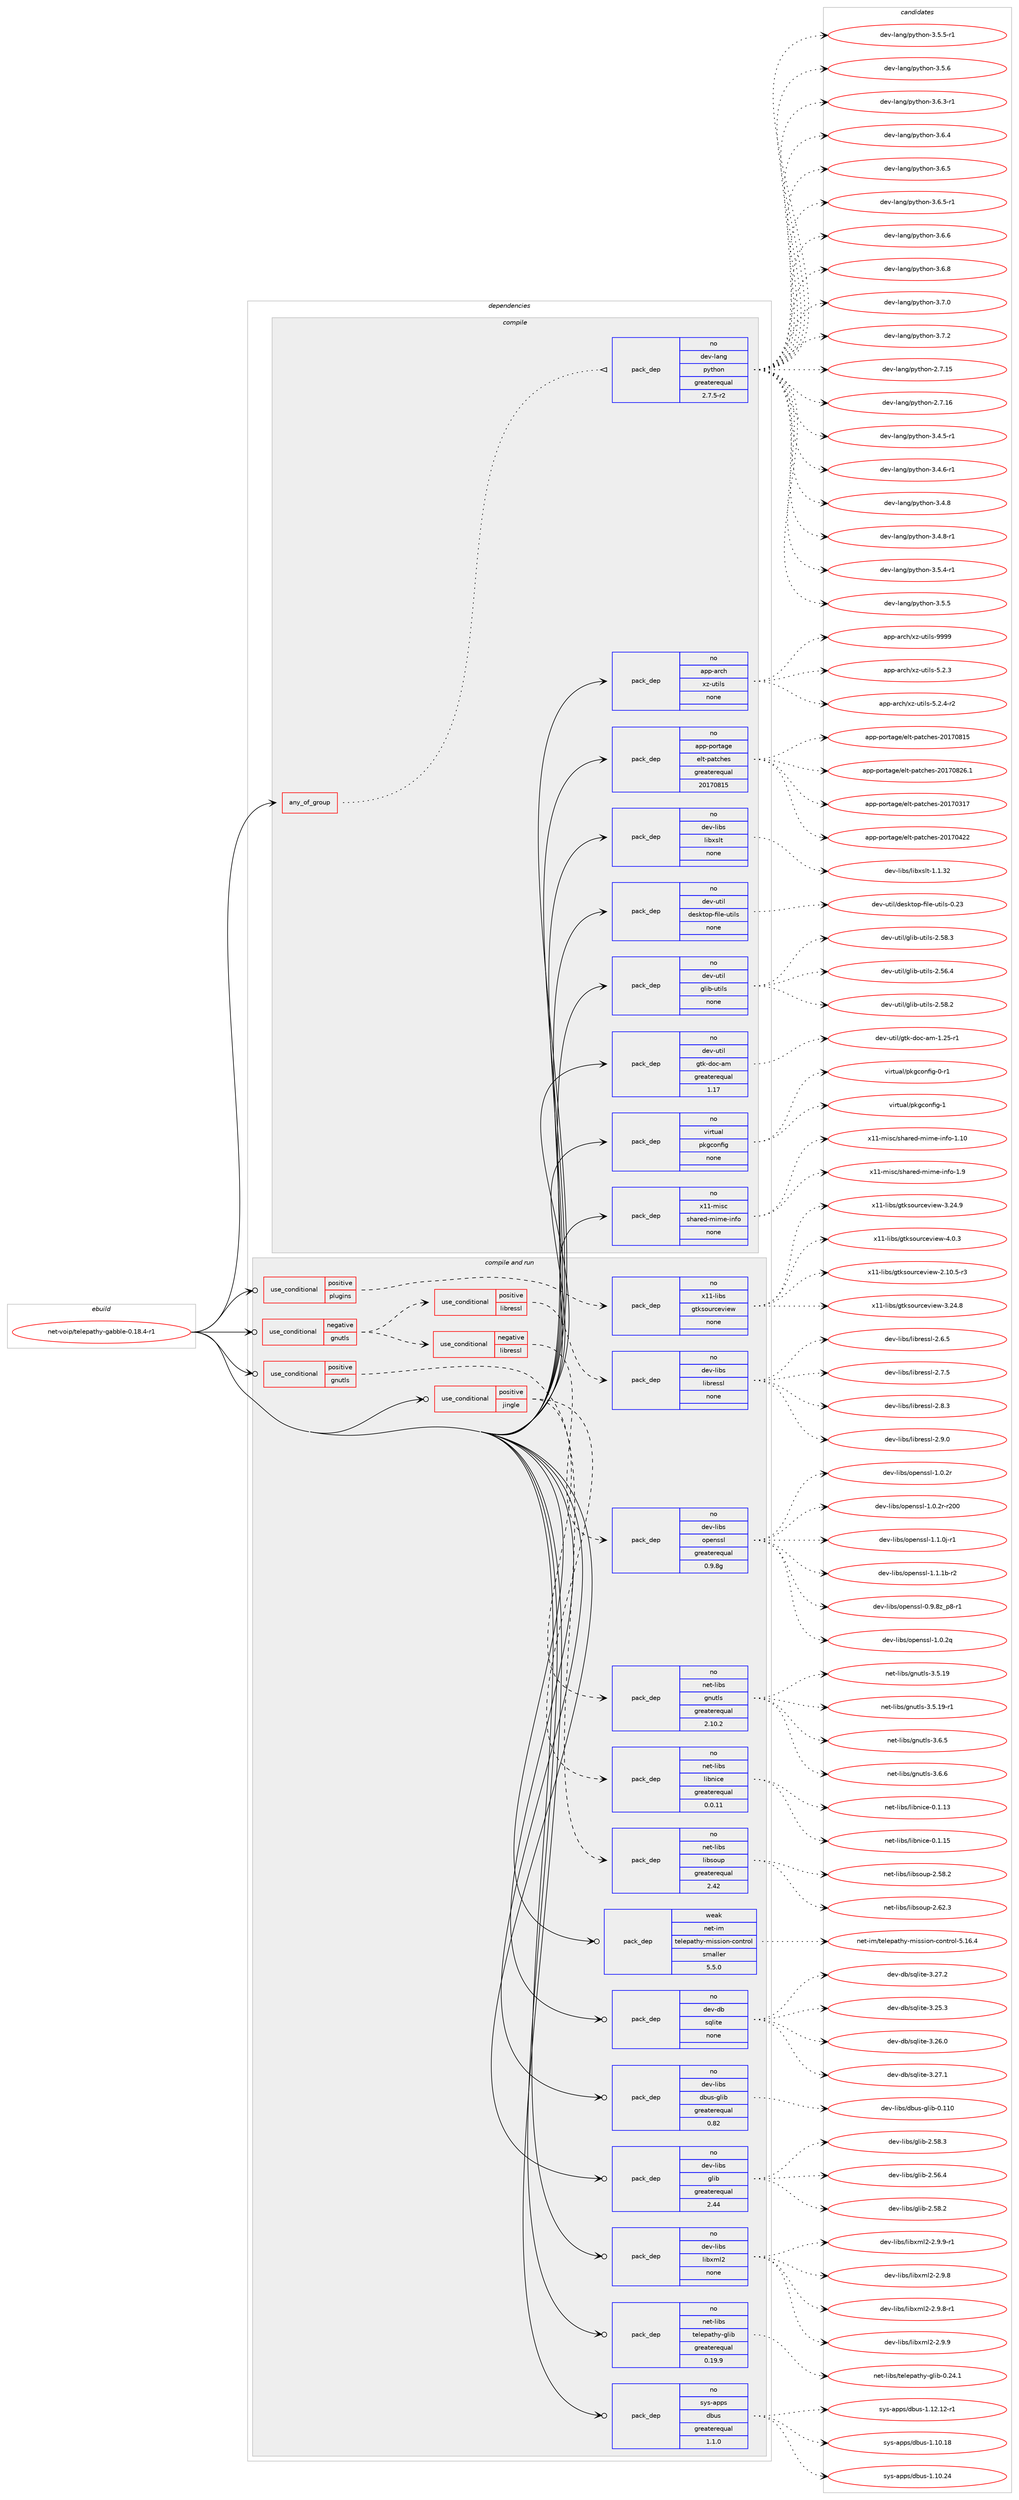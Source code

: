 digraph prolog {

# *************
# Graph options
# *************

newrank=true;
concentrate=true;
compound=true;
graph [rankdir=LR,fontname=Helvetica,fontsize=10,ranksep=1.5];#, ranksep=2.5, nodesep=0.2];
edge  [arrowhead=vee];
node  [fontname=Helvetica,fontsize=10];

# **********
# The ebuild
# **********

subgraph cluster_leftcol {
color=gray;
rank=same;
label=<<i>ebuild</i>>;
id [label="net-voip/telepathy-gabble-0.18.4-r1", color=red, width=4, href="../net-voip/telepathy-gabble-0.18.4-r1.svg"];
}

# ****************
# The dependencies
# ****************

subgraph cluster_midcol {
color=gray;
label=<<i>dependencies</i>>;
subgraph cluster_compile {
fillcolor="#eeeeee";
style=filled;
label=<<i>compile</i>>;
subgraph any26613 {
dependency1678184 [label=<<TABLE BORDER="0" CELLBORDER="1" CELLSPACING="0" CELLPADDING="4"><TR><TD CELLPADDING="10">any_of_group</TD></TR></TABLE>>, shape=none, color=red];subgraph pack1200054 {
dependency1678185 [label=<<TABLE BORDER="0" CELLBORDER="1" CELLSPACING="0" CELLPADDING="4" WIDTH="220"><TR><TD ROWSPAN="6" CELLPADDING="30">pack_dep</TD></TR><TR><TD WIDTH="110">no</TD></TR><TR><TD>dev-lang</TD></TR><TR><TD>python</TD></TR><TR><TD>greaterequal</TD></TR><TR><TD>2.7.5-r2</TD></TR></TABLE>>, shape=none, color=blue];
}
dependency1678184:e -> dependency1678185:w [weight=20,style="dotted",arrowhead="oinv"];
}
id:e -> dependency1678184:w [weight=20,style="solid",arrowhead="vee"];
subgraph pack1200055 {
dependency1678186 [label=<<TABLE BORDER="0" CELLBORDER="1" CELLSPACING="0" CELLPADDING="4" WIDTH="220"><TR><TD ROWSPAN="6" CELLPADDING="30">pack_dep</TD></TR><TR><TD WIDTH="110">no</TD></TR><TR><TD>app-arch</TD></TR><TR><TD>xz-utils</TD></TR><TR><TD>none</TD></TR><TR><TD></TD></TR></TABLE>>, shape=none, color=blue];
}
id:e -> dependency1678186:w [weight=20,style="solid",arrowhead="vee"];
subgraph pack1200056 {
dependency1678187 [label=<<TABLE BORDER="0" CELLBORDER="1" CELLSPACING="0" CELLPADDING="4" WIDTH="220"><TR><TD ROWSPAN="6" CELLPADDING="30">pack_dep</TD></TR><TR><TD WIDTH="110">no</TD></TR><TR><TD>app-portage</TD></TR><TR><TD>elt-patches</TD></TR><TR><TD>greaterequal</TD></TR><TR><TD>20170815</TD></TR></TABLE>>, shape=none, color=blue];
}
id:e -> dependency1678187:w [weight=20,style="solid",arrowhead="vee"];
subgraph pack1200057 {
dependency1678188 [label=<<TABLE BORDER="0" CELLBORDER="1" CELLSPACING="0" CELLPADDING="4" WIDTH="220"><TR><TD ROWSPAN="6" CELLPADDING="30">pack_dep</TD></TR><TR><TD WIDTH="110">no</TD></TR><TR><TD>dev-libs</TD></TR><TR><TD>libxslt</TD></TR><TR><TD>none</TD></TR><TR><TD></TD></TR></TABLE>>, shape=none, color=blue];
}
id:e -> dependency1678188:w [weight=20,style="solid",arrowhead="vee"];
subgraph pack1200058 {
dependency1678189 [label=<<TABLE BORDER="0" CELLBORDER="1" CELLSPACING="0" CELLPADDING="4" WIDTH="220"><TR><TD ROWSPAN="6" CELLPADDING="30">pack_dep</TD></TR><TR><TD WIDTH="110">no</TD></TR><TR><TD>dev-util</TD></TR><TR><TD>desktop-file-utils</TD></TR><TR><TD>none</TD></TR><TR><TD></TD></TR></TABLE>>, shape=none, color=blue];
}
id:e -> dependency1678189:w [weight=20,style="solid",arrowhead="vee"];
subgraph pack1200059 {
dependency1678190 [label=<<TABLE BORDER="0" CELLBORDER="1" CELLSPACING="0" CELLPADDING="4" WIDTH="220"><TR><TD ROWSPAN="6" CELLPADDING="30">pack_dep</TD></TR><TR><TD WIDTH="110">no</TD></TR><TR><TD>dev-util</TD></TR><TR><TD>glib-utils</TD></TR><TR><TD>none</TD></TR><TR><TD></TD></TR></TABLE>>, shape=none, color=blue];
}
id:e -> dependency1678190:w [weight=20,style="solid",arrowhead="vee"];
subgraph pack1200060 {
dependency1678191 [label=<<TABLE BORDER="0" CELLBORDER="1" CELLSPACING="0" CELLPADDING="4" WIDTH="220"><TR><TD ROWSPAN="6" CELLPADDING="30">pack_dep</TD></TR><TR><TD WIDTH="110">no</TD></TR><TR><TD>dev-util</TD></TR><TR><TD>gtk-doc-am</TD></TR><TR><TD>greaterequal</TD></TR><TR><TD>1.17</TD></TR></TABLE>>, shape=none, color=blue];
}
id:e -> dependency1678191:w [weight=20,style="solid",arrowhead="vee"];
subgraph pack1200061 {
dependency1678192 [label=<<TABLE BORDER="0" CELLBORDER="1" CELLSPACING="0" CELLPADDING="4" WIDTH="220"><TR><TD ROWSPAN="6" CELLPADDING="30">pack_dep</TD></TR><TR><TD WIDTH="110">no</TD></TR><TR><TD>virtual</TD></TR><TR><TD>pkgconfig</TD></TR><TR><TD>none</TD></TR><TR><TD></TD></TR></TABLE>>, shape=none, color=blue];
}
id:e -> dependency1678192:w [weight=20,style="solid",arrowhead="vee"];
subgraph pack1200062 {
dependency1678193 [label=<<TABLE BORDER="0" CELLBORDER="1" CELLSPACING="0" CELLPADDING="4" WIDTH="220"><TR><TD ROWSPAN="6" CELLPADDING="30">pack_dep</TD></TR><TR><TD WIDTH="110">no</TD></TR><TR><TD>x11-misc</TD></TR><TR><TD>shared-mime-info</TD></TR><TR><TD>none</TD></TR><TR><TD></TD></TR></TABLE>>, shape=none, color=blue];
}
id:e -> dependency1678193:w [weight=20,style="solid",arrowhead="vee"];
}
subgraph cluster_compileandrun {
fillcolor="#eeeeee";
style=filled;
label=<<i>compile and run</i>>;
subgraph cond450684 {
dependency1678194 [label=<<TABLE BORDER="0" CELLBORDER="1" CELLSPACING="0" CELLPADDING="4"><TR><TD ROWSPAN="3" CELLPADDING="10">use_conditional</TD></TR><TR><TD>negative</TD></TR><TR><TD>gnutls</TD></TR></TABLE>>, shape=none, color=red];
subgraph cond450685 {
dependency1678195 [label=<<TABLE BORDER="0" CELLBORDER="1" CELLSPACING="0" CELLPADDING="4"><TR><TD ROWSPAN="3" CELLPADDING="10">use_conditional</TD></TR><TR><TD>positive</TD></TR><TR><TD>libressl</TD></TR></TABLE>>, shape=none, color=red];
subgraph pack1200063 {
dependency1678196 [label=<<TABLE BORDER="0" CELLBORDER="1" CELLSPACING="0" CELLPADDING="4" WIDTH="220"><TR><TD ROWSPAN="6" CELLPADDING="30">pack_dep</TD></TR><TR><TD WIDTH="110">no</TD></TR><TR><TD>dev-libs</TD></TR><TR><TD>libressl</TD></TR><TR><TD>none</TD></TR><TR><TD></TD></TR></TABLE>>, shape=none, color=blue];
}
dependency1678195:e -> dependency1678196:w [weight=20,style="dashed",arrowhead="vee"];
}
dependency1678194:e -> dependency1678195:w [weight=20,style="dashed",arrowhead="vee"];
subgraph cond450686 {
dependency1678197 [label=<<TABLE BORDER="0" CELLBORDER="1" CELLSPACING="0" CELLPADDING="4"><TR><TD ROWSPAN="3" CELLPADDING="10">use_conditional</TD></TR><TR><TD>negative</TD></TR><TR><TD>libressl</TD></TR></TABLE>>, shape=none, color=red];
subgraph pack1200064 {
dependency1678198 [label=<<TABLE BORDER="0" CELLBORDER="1" CELLSPACING="0" CELLPADDING="4" WIDTH="220"><TR><TD ROWSPAN="6" CELLPADDING="30">pack_dep</TD></TR><TR><TD WIDTH="110">no</TD></TR><TR><TD>dev-libs</TD></TR><TR><TD>openssl</TD></TR><TR><TD>greaterequal</TD></TR><TR><TD>0.9.8g</TD></TR></TABLE>>, shape=none, color=blue];
}
dependency1678197:e -> dependency1678198:w [weight=20,style="dashed",arrowhead="vee"];
}
dependency1678194:e -> dependency1678197:w [weight=20,style="dashed",arrowhead="vee"];
}
id:e -> dependency1678194:w [weight=20,style="solid",arrowhead="odotvee"];
subgraph cond450687 {
dependency1678199 [label=<<TABLE BORDER="0" CELLBORDER="1" CELLSPACING="0" CELLPADDING="4"><TR><TD ROWSPAN="3" CELLPADDING="10">use_conditional</TD></TR><TR><TD>positive</TD></TR><TR><TD>gnutls</TD></TR></TABLE>>, shape=none, color=red];
subgraph pack1200065 {
dependency1678200 [label=<<TABLE BORDER="0" CELLBORDER="1" CELLSPACING="0" CELLPADDING="4" WIDTH="220"><TR><TD ROWSPAN="6" CELLPADDING="30">pack_dep</TD></TR><TR><TD WIDTH="110">no</TD></TR><TR><TD>net-libs</TD></TR><TR><TD>gnutls</TD></TR><TR><TD>greaterequal</TD></TR><TR><TD>2.10.2</TD></TR></TABLE>>, shape=none, color=blue];
}
dependency1678199:e -> dependency1678200:w [weight=20,style="dashed",arrowhead="vee"];
}
id:e -> dependency1678199:w [weight=20,style="solid",arrowhead="odotvee"];
subgraph cond450688 {
dependency1678201 [label=<<TABLE BORDER="0" CELLBORDER="1" CELLSPACING="0" CELLPADDING="4"><TR><TD ROWSPAN="3" CELLPADDING="10">use_conditional</TD></TR><TR><TD>positive</TD></TR><TR><TD>jingle</TD></TR></TABLE>>, shape=none, color=red];
subgraph pack1200066 {
dependency1678202 [label=<<TABLE BORDER="0" CELLBORDER="1" CELLSPACING="0" CELLPADDING="4" WIDTH="220"><TR><TD ROWSPAN="6" CELLPADDING="30">pack_dep</TD></TR><TR><TD WIDTH="110">no</TD></TR><TR><TD>net-libs</TD></TR><TR><TD>libsoup</TD></TR><TR><TD>greaterequal</TD></TR><TR><TD>2.42</TD></TR></TABLE>>, shape=none, color=blue];
}
dependency1678201:e -> dependency1678202:w [weight=20,style="dashed",arrowhead="vee"];
subgraph pack1200067 {
dependency1678203 [label=<<TABLE BORDER="0" CELLBORDER="1" CELLSPACING="0" CELLPADDING="4" WIDTH="220"><TR><TD ROWSPAN="6" CELLPADDING="30">pack_dep</TD></TR><TR><TD WIDTH="110">no</TD></TR><TR><TD>net-libs</TD></TR><TR><TD>libnice</TD></TR><TR><TD>greaterequal</TD></TR><TR><TD>0.0.11</TD></TR></TABLE>>, shape=none, color=blue];
}
dependency1678201:e -> dependency1678203:w [weight=20,style="dashed",arrowhead="vee"];
}
id:e -> dependency1678201:w [weight=20,style="solid",arrowhead="odotvee"];
subgraph cond450689 {
dependency1678204 [label=<<TABLE BORDER="0" CELLBORDER="1" CELLSPACING="0" CELLPADDING="4"><TR><TD ROWSPAN="3" CELLPADDING="10">use_conditional</TD></TR><TR><TD>positive</TD></TR><TR><TD>plugins</TD></TR></TABLE>>, shape=none, color=red];
subgraph pack1200068 {
dependency1678205 [label=<<TABLE BORDER="0" CELLBORDER="1" CELLSPACING="0" CELLPADDING="4" WIDTH="220"><TR><TD ROWSPAN="6" CELLPADDING="30">pack_dep</TD></TR><TR><TD WIDTH="110">no</TD></TR><TR><TD>x11-libs</TD></TR><TR><TD>gtksourceview</TD></TR><TR><TD>none</TD></TR><TR><TD></TD></TR></TABLE>>, shape=none, color=blue];
}
dependency1678204:e -> dependency1678205:w [weight=20,style="dashed",arrowhead="vee"];
}
id:e -> dependency1678204:w [weight=20,style="solid",arrowhead="odotvee"];
subgraph pack1200069 {
dependency1678206 [label=<<TABLE BORDER="0" CELLBORDER="1" CELLSPACING="0" CELLPADDING="4" WIDTH="220"><TR><TD ROWSPAN="6" CELLPADDING="30">pack_dep</TD></TR><TR><TD WIDTH="110">no</TD></TR><TR><TD>dev-db</TD></TR><TR><TD>sqlite</TD></TR><TR><TD>none</TD></TR><TR><TD></TD></TR></TABLE>>, shape=none, color=blue];
}
id:e -> dependency1678206:w [weight=20,style="solid",arrowhead="odotvee"];
subgraph pack1200070 {
dependency1678207 [label=<<TABLE BORDER="0" CELLBORDER="1" CELLSPACING="0" CELLPADDING="4" WIDTH="220"><TR><TD ROWSPAN="6" CELLPADDING="30">pack_dep</TD></TR><TR><TD WIDTH="110">no</TD></TR><TR><TD>dev-libs</TD></TR><TR><TD>dbus-glib</TD></TR><TR><TD>greaterequal</TD></TR><TR><TD>0.82</TD></TR></TABLE>>, shape=none, color=blue];
}
id:e -> dependency1678207:w [weight=20,style="solid",arrowhead="odotvee"];
subgraph pack1200071 {
dependency1678208 [label=<<TABLE BORDER="0" CELLBORDER="1" CELLSPACING="0" CELLPADDING="4" WIDTH="220"><TR><TD ROWSPAN="6" CELLPADDING="30">pack_dep</TD></TR><TR><TD WIDTH="110">no</TD></TR><TR><TD>dev-libs</TD></TR><TR><TD>glib</TD></TR><TR><TD>greaterequal</TD></TR><TR><TD>2.44</TD></TR></TABLE>>, shape=none, color=blue];
}
id:e -> dependency1678208:w [weight=20,style="solid",arrowhead="odotvee"];
subgraph pack1200072 {
dependency1678209 [label=<<TABLE BORDER="0" CELLBORDER="1" CELLSPACING="0" CELLPADDING="4" WIDTH="220"><TR><TD ROWSPAN="6" CELLPADDING="30">pack_dep</TD></TR><TR><TD WIDTH="110">no</TD></TR><TR><TD>dev-libs</TD></TR><TR><TD>libxml2</TD></TR><TR><TD>none</TD></TR><TR><TD></TD></TR></TABLE>>, shape=none, color=blue];
}
id:e -> dependency1678209:w [weight=20,style="solid",arrowhead="odotvee"];
subgraph pack1200073 {
dependency1678210 [label=<<TABLE BORDER="0" CELLBORDER="1" CELLSPACING="0" CELLPADDING="4" WIDTH="220"><TR><TD ROWSPAN="6" CELLPADDING="30">pack_dep</TD></TR><TR><TD WIDTH="110">no</TD></TR><TR><TD>net-libs</TD></TR><TR><TD>telepathy-glib</TD></TR><TR><TD>greaterequal</TD></TR><TR><TD>0.19.9</TD></TR></TABLE>>, shape=none, color=blue];
}
id:e -> dependency1678210:w [weight=20,style="solid",arrowhead="odotvee"];
subgraph pack1200074 {
dependency1678211 [label=<<TABLE BORDER="0" CELLBORDER="1" CELLSPACING="0" CELLPADDING="4" WIDTH="220"><TR><TD ROWSPAN="6" CELLPADDING="30">pack_dep</TD></TR><TR><TD WIDTH="110">no</TD></TR><TR><TD>sys-apps</TD></TR><TR><TD>dbus</TD></TR><TR><TD>greaterequal</TD></TR><TR><TD>1.1.0</TD></TR></TABLE>>, shape=none, color=blue];
}
id:e -> dependency1678211:w [weight=20,style="solid",arrowhead="odotvee"];
subgraph pack1200075 {
dependency1678212 [label=<<TABLE BORDER="0" CELLBORDER="1" CELLSPACING="0" CELLPADDING="4" WIDTH="220"><TR><TD ROWSPAN="6" CELLPADDING="30">pack_dep</TD></TR><TR><TD WIDTH="110">weak</TD></TR><TR><TD>net-im</TD></TR><TR><TD>telepathy-mission-control</TD></TR><TR><TD>smaller</TD></TR><TR><TD>5.5.0</TD></TR></TABLE>>, shape=none, color=blue];
}
id:e -> dependency1678212:w [weight=20,style="solid",arrowhead="odotvee"];
}
subgraph cluster_run {
fillcolor="#eeeeee";
style=filled;
label=<<i>run</i>>;
}
}

# **************
# The candidates
# **************

subgraph cluster_choices {
rank=same;
color=gray;
label=<<i>candidates</i>>;

subgraph choice1200054 {
color=black;
nodesep=1;
choice10010111845108971101034711212111610411111045504655464953 [label="dev-lang/python-2.7.15", color=red, width=4,href="../dev-lang/python-2.7.15.svg"];
choice10010111845108971101034711212111610411111045504655464954 [label="dev-lang/python-2.7.16", color=red, width=4,href="../dev-lang/python-2.7.16.svg"];
choice1001011184510897110103471121211161041111104551465246534511449 [label="dev-lang/python-3.4.5-r1", color=red, width=4,href="../dev-lang/python-3.4.5-r1.svg"];
choice1001011184510897110103471121211161041111104551465246544511449 [label="dev-lang/python-3.4.6-r1", color=red, width=4,href="../dev-lang/python-3.4.6-r1.svg"];
choice100101118451089711010347112121116104111110455146524656 [label="dev-lang/python-3.4.8", color=red, width=4,href="../dev-lang/python-3.4.8.svg"];
choice1001011184510897110103471121211161041111104551465246564511449 [label="dev-lang/python-3.4.8-r1", color=red, width=4,href="../dev-lang/python-3.4.8-r1.svg"];
choice1001011184510897110103471121211161041111104551465346524511449 [label="dev-lang/python-3.5.4-r1", color=red, width=4,href="../dev-lang/python-3.5.4-r1.svg"];
choice100101118451089711010347112121116104111110455146534653 [label="dev-lang/python-3.5.5", color=red, width=4,href="../dev-lang/python-3.5.5.svg"];
choice1001011184510897110103471121211161041111104551465346534511449 [label="dev-lang/python-3.5.5-r1", color=red, width=4,href="../dev-lang/python-3.5.5-r1.svg"];
choice100101118451089711010347112121116104111110455146534654 [label="dev-lang/python-3.5.6", color=red, width=4,href="../dev-lang/python-3.5.6.svg"];
choice1001011184510897110103471121211161041111104551465446514511449 [label="dev-lang/python-3.6.3-r1", color=red, width=4,href="../dev-lang/python-3.6.3-r1.svg"];
choice100101118451089711010347112121116104111110455146544652 [label="dev-lang/python-3.6.4", color=red, width=4,href="../dev-lang/python-3.6.4.svg"];
choice100101118451089711010347112121116104111110455146544653 [label="dev-lang/python-3.6.5", color=red, width=4,href="../dev-lang/python-3.6.5.svg"];
choice1001011184510897110103471121211161041111104551465446534511449 [label="dev-lang/python-3.6.5-r1", color=red, width=4,href="../dev-lang/python-3.6.5-r1.svg"];
choice100101118451089711010347112121116104111110455146544654 [label="dev-lang/python-3.6.6", color=red, width=4,href="../dev-lang/python-3.6.6.svg"];
choice100101118451089711010347112121116104111110455146544656 [label="dev-lang/python-3.6.8", color=red, width=4,href="../dev-lang/python-3.6.8.svg"];
choice100101118451089711010347112121116104111110455146554648 [label="dev-lang/python-3.7.0", color=red, width=4,href="../dev-lang/python-3.7.0.svg"];
choice100101118451089711010347112121116104111110455146554650 [label="dev-lang/python-3.7.2", color=red, width=4,href="../dev-lang/python-3.7.2.svg"];
dependency1678185:e -> choice10010111845108971101034711212111610411111045504655464953:w [style=dotted,weight="100"];
dependency1678185:e -> choice10010111845108971101034711212111610411111045504655464954:w [style=dotted,weight="100"];
dependency1678185:e -> choice1001011184510897110103471121211161041111104551465246534511449:w [style=dotted,weight="100"];
dependency1678185:e -> choice1001011184510897110103471121211161041111104551465246544511449:w [style=dotted,weight="100"];
dependency1678185:e -> choice100101118451089711010347112121116104111110455146524656:w [style=dotted,weight="100"];
dependency1678185:e -> choice1001011184510897110103471121211161041111104551465246564511449:w [style=dotted,weight="100"];
dependency1678185:e -> choice1001011184510897110103471121211161041111104551465346524511449:w [style=dotted,weight="100"];
dependency1678185:e -> choice100101118451089711010347112121116104111110455146534653:w [style=dotted,weight="100"];
dependency1678185:e -> choice1001011184510897110103471121211161041111104551465346534511449:w [style=dotted,weight="100"];
dependency1678185:e -> choice100101118451089711010347112121116104111110455146534654:w [style=dotted,weight="100"];
dependency1678185:e -> choice1001011184510897110103471121211161041111104551465446514511449:w [style=dotted,weight="100"];
dependency1678185:e -> choice100101118451089711010347112121116104111110455146544652:w [style=dotted,weight="100"];
dependency1678185:e -> choice100101118451089711010347112121116104111110455146544653:w [style=dotted,weight="100"];
dependency1678185:e -> choice1001011184510897110103471121211161041111104551465446534511449:w [style=dotted,weight="100"];
dependency1678185:e -> choice100101118451089711010347112121116104111110455146544654:w [style=dotted,weight="100"];
dependency1678185:e -> choice100101118451089711010347112121116104111110455146544656:w [style=dotted,weight="100"];
dependency1678185:e -> choice100101118451089711010347112121116104111110455146554648:w [style=dotted,weight="100"];
dependency1678185:e -> choice100101118451089711010347112121116104111110455146554650:w [style=dotted,weight="100"];
}
subgraph choice1200055 {
color=black;
nodesep=1;
choice971121124597114991044712012245117116105108115455346504651 [label="app-arch/xz-utils-5.2.3", color=red, width=4,href="../app-arch/xz-utils-5.2.3.svg"];
choice9711211245971149910447120122451171161051081154553465046524511450 [label="app-arch/xz-utils-5.2.4-r2", color=red, width=4,href="../app-arch/xz-utils-5.2.4-r2.svg"];
choice9711211245971149910447120122451171161051081154557575757 [label="app-arch/xz-utils-9999", color=red, width=4,href="../app-arch/xz-utils-9999.svg"];
dependency1678186:e -> choice971121124597114991044712012245117116105108115455346504651:w [style=dotted,weight="100"];
dependency1678186:e -> choice9711211245971149910447120122451171161051081154553465046524511450:w [style=dotted,weight="100"];
dependency1678186:e -> choice9711211245971149910447120122451171161051081154557575757:w [style=dotted,weight="100"];
}
subgraph choice1200056 {
color=black;
nodesep=1;
choice97112112451121111141169710310147101108116451129711699104101115455048495548514955 [label="app-portage/elt-patches-20170317", color=red, width=4,href="../app-portage/elt-patches-20170317.svg"];
choice97112112451121111141169710310147101108116451129711699104101115455048495548525050 [label="app-portage/elt-patches-20170422", color=red, width=4,href="../app-portage/elt-patches-20170422.svg"];
choice97112112451121111141169710310147101108116451129711699104101115455048495548564953 [label="app-portage/elt-patches-20170815", color=red, width=4,href="../app-portage/elt-patches-20170815.svg"];
choice971121124511211111411697103101471011081164511297116991041011154550484955485650544649 [label="app-portage/elt-patches-20170826.1", color=red, width=4,href="../app-portage/elt-patches-20170826.1.svg"];
dependency1678187:e -> choice97112112451121111141169710310147101108116451129711699104101115455048495548514955:w [style=dotted,weight="100"];
dependency1678187:e -> choice97112112451121111141169710310147101108116451129711699104101115455048495548525050:w [style=dotted,weight="100"];
dependency1678187:e -> choice97112112451121111141169710310147101108116451129711699104101115455048495548564953:w [style=dotted,weight="100"];
dependency1678187:e -> choice971121124511211111411697103101471011081164511297116991041011154550484955485650544649:w [style=dotted,weight="100"];
}
subgraph choice1200057 {
color=black;
nodesep=1;
choice1001011184510810598115471081059812011510811645494649465150 [label="dev-libs/libxslt-1.1.32", color=red, width=4,href="../dev-libs/libxslt-1.1.32.svg"];
dependency1678188:e -> choice1001011184510810598115471081059812011510811645494649465150:w [style=dotted,weight="100"];
}
subgraph choice1200058 {
color=black;
nodesep=1;
choice100101118451171161051084710010111510711611111245102105108101451171161051081154548465051 [label="dev-util/desktop-file-utils-0.23", color=red, width=4,href="../dev-util/desktop-file-utils-0.23.svg"];
dependency1678189:e -> choice100101118451171161051084710010111510711611111245102105108101451171161051081154548465051:w [style=dotted,weight="100"];
}
subgraph choice1200059 {
color=black;
nodesep=1;
choice1001011184511711610510847103108105984511711610510811545504653544652 [label="dev-util/glib-utils-2.56.4", color=red, width=4,href="../dev-util/glib-utils-2.56.4.svg"];
choice1001011184511711610510847103108105984511711610510811545504653564650 [label="dev-util/glib-utils-2.58.2", color=red, width=4,href="../dev-util/glib-utils-2.58.2.svg"];
choice1001011184511711610510847103108105984511711610510811545504653564651 [label="dev-util/glib-utils-2.58.3", color=red, width=4,href="../dev-util/glib-utils-2.58.3.svg"];
dependency1678190:e -> choice1001011184511711610510847103108105984511711610510811545504653544652:w [style=dotted,weight="100"];
dependency1678190:e -> choice1001011184511711610510847103108105984511711610510811545504653564650:w [style=dotted,weight="100"];
dependency1678190:e -> choice1001011184511711610510847103108105984511711610510811545504653564651:w [style=dotted,weight="100"];
}
subgraph choice1200060 {
color=black;
nodesep=1;
choice10010111845117116105108471031161074510011199459710945494650534511449 [label="dev-util/gtk-doc-am-1.25-r1", color=red, width=4,href="../dev-util/gtk-doc-am-1.25-r1.svg"];
dependency1678191:e -> choice10010111845117116105108471031161074510011199459710945494650534511449:w [style=dotted,weight="100"];
}
subgraph choice1200061 {
color=black;
nodesep=1;
choice11810511411611797108471121071039911111010210510345484511449 [label="virtual/pkgconfig-0-r1", color=red, width=4,href="../virtual/pkgconfig-0-r1.svg"];
choice1181051141161179710847112107103991111101021051034549 [label="virtual/pkgconfig-1", color=red, width=4,href="../virtual/pkgconfig-1.svg"];
dependency1678192:e -> choice11810511411611797108471121071039911111010210510345484511449:w [style=dotted,weight="100"];
dependency1678192:e -> choice1181051141161179710847112107103991111101021051034549:w [style=dotted,weight="100"];
}
subgraph choice1200062 {
color=black;
nodesep=1;
choice12049494510910511599471151049711410110045109105109101451051101021114549464948 [label="x11-misc/shared-mime-info-1.10", color=red, width=4,href="../x11-misc/shared-mime-info-1.10.svg"];
choice120494945109105115994711510497114101100451091051091014510511010211145494657 [label="x11-misc/shared-mime-info-1.9", color=red, width=4,href="../x11-misc/shared-mime-info-1.9.svg"];
dependency1678193:e -> choice12049494510910511599471151049711410110045109105109101451051101021114549464948:w [style=dotted,weight="100"];
dependency1678193:e -> choice120494945109105115994711510497114101100451091051091014510511010211145494657:w [style=dotted,weight="100"];
}
subgraph choice1200063 {
color=black;
nodesep=1;
choice10010111845108105981154710810598114101115115108455046544653 [label="dev-libs/libressl-2.6.5", color=red, width=4,href="../dev-libs/libressl-2.6.5.svg"];
choice10010111845108105981154710810598114101115115108455046554653 [label="dev-libs/libressl-2.7.5", color=red, width=4,href="../dev-libs/libressl-2.7.5.svg"];
choice10010111845108105981154710810598114101115115108455046564651 [label="dev-libs/libressl-2.8.3", color=red, width=4,href="../dev-libs/libressl-2.8.3.svg"];
choice10010111845108105981154710810598114101115115108455046574648 [label="dev-libs/libressl-2.9.0", color=red, width=4,href="../dev-libs/libressl-2.9.0.svg"];
dependency1678196:e -> choice10010111845108105981154710810598114101115115108455046544653:w [style=dotted,weight="100"];
dependency1678196:e -> choice10010111845108105981154710810598114101115115108455046554653:w [style=dotted,weight="100"];
dependency1678196:e -> choice10010111845108105981154710810598114101115115108455046564651:w [style=dotted,weight="100"];
dependency1678196:e -> choice10010111845108105981154710810598114101115115108455046574648:w [style=dotted,weight="100"];
}
subgraph choice1200064 {
color=black;
nodesep=1;
choice10010111845108105981154711111210111011511510845484657465612295112564511449 [label="dev-libs/openssl-0.9.8z_p8-r1", color=red, width=4,href="../dev-libs/openssl-0.9.8z_p8-r1.svg"];
choice100101118451081059811547111112101110115115108454946484650113 [label="dev-libs/openssl-1.0.2q", color=red, width=4,href="../dev-libs/openssl-1.0.2q.svg"];
choice100101118451081059811547111112101110115115108454946484650114 [label="dev-libs/openssl-1.0.2r", color=red, width=4,href="../dev-libs/openssl-1.0.2r.svg"];
choice10010111845108105981154711111210111011511510845494648465011445114504848 [label="dev-libs/openssl-1.0.2r-r200", color=red, width=4,href="../dev-libs/openssl-1.0.2r-r200.svg"];
choice1001011184510810598115471111121011101151151084549464946481064511449 [label="dev-libs/openssl-1.1.0j-r1", color=red, width=4,href="../dev-libs/openssl-1.1.0j-r1.svg"];
choice100101118451081059811547111112101110115115108454946494649984511450 [label="dev-libs/openssl-1.1.1b-r2", color=red, width=4,href="../dev-libs/openssl-1.1.1b-r2.svg"];
dependency1678198:e -> choice10010111845108105981154711111210111011511510845484657465612295112564511449:w [style=dotted,weight="100"];
dependency1678198:e -> choice100101118451081059811547111112101110115115108454946484650113:w [style=dotted,weight="100"];
dependency1678198:e -> choice100101118451081059811547111112101110115115108454946484650114:w [style=dotted,weight="100"];
dependency1678198:e -> choice10010111845108105981154711111210111011511510845494648465011445114504848:w [style=dotted,weight="100"];
dependency1678198:e -> choice1001011184510810598115471111121011101151151084549464946481064511449:w [style=dotted,weight="100"];
dependency1678198:e -> choice100101118451081059811547111112101110115115108454946494649984511450:w [style=dotted,weight="100"];
}
subgraph choice1200065 {
color=black;
nodesep=1;
choice11010111645108105981154710311011711610811545514653464957 [label="net-libs/gnutls-3.5.19", color=red, width=4,href="../net-libs/gnutls-3.5.19.svg"];
choice110101116451081059811547103110117116108115455146534649574511449 [label="net-libs/gnutls-3.5.19-r1", color=red, width=4,href="../net-libs/gnutls-3.5.19-r1.svg"];
choice110101116451081059811547103110117116108115455146544653 [label="net-libs/gnutls-3.6.5", color=red, width=4,href="../net-libs/gnutls-3.6.5.svg"];
choice110101116451081059811547103110117116108115455146544654 [label="net-libs/gnutls-3.6.6", color=red, width=4,href="../net-libs/gnutls-3.6.6.svg"];
dependency1678200:e -> choice11010111645108105981154710311011711610811545514653464957:w [style=dotted,weight="100"];
dependency1678200:e -> choice110101116451081059811547103110117116108115455146534649574511449:w [style=dotted,weight="100"];
dependency1678200:e -> choice110101116451081059811547103110117116108115455146544653:w [style=dotted,weight="100"];
dependency1678200:e -> choice110101116451081059811547103110117116108115455146544654:w [style=dotted,weight="100"];
}
subgraph choice1200066 {
color=black;
nodesep=1;
choice1101011164510810598115471081059811511111711245504653564650 [label="net-libs/libsoup-2.58.2", color=red, width=4,href="../net-libs/libsoup-2.58.2.svg"];
choice1101011164510810598115471081059811511111711245504654504651 [label="net-libs/libsoup-2.62.3", color=red, width=4,href="../net-libs/libsoup-2.62.3.svg"];
dependency1678202:e -> choice1101011164510810598115471081059811511111711245504653564650:w [style=dotted,weight="100"];
dependency1678202:e -> choice1101011164510810598115471081059811511111711245504654504651:w [style=dotted,weight="100"];
}
subgraph choice1200067 {
color=black;
nodesep=1;
choice110101116451081059811547108105981101059910145484649464951 [label="net-libs/libnice-0.1.13", color=red, width=4,href="../net-libs/libnice-0.1.13.svg"];
choice110101116451081059811547108105981101059910145484649464953 [label="net-libs/libnice-0.1.15", color=red, width=4,href="../net-libs/libnice-0.1.15.svg"];
dependency1678203:e -> choice110101116451081059811547108105981101059910145484649464951:w [style=dotted,weight="100"];
dependency1678203:e -> choice110101116451081059811547108105981101059910145484649464953:w [style=dotted,weight="100"];
}
subgraph choice1200068 {
color=black;
nodesep=1;
choice120494945108105981154710311610711511111711499101118105101119455046494846534511451 [label="x11-libs/gtksourceview-2.10.5-r3", color=red, width=4,href="../x11-libs/gtksourceview-2.10.5-r3.svg"];
choice12049494510810598115471031161071151111171149910111810510111945514650524656 [label="x11-libs/gtksourceview-3.24.8", color=red, width=4,href="../x11-libs/gtksourceview-3.24.8.svg"];
choice12049494510810598115471031161071151111171149910111810510111945514650524657 [label="x11-libs/gtksourceview-3.24.9", color=red, width=4,href="../x11-libs/gtksourceview-3.24.9.svg"];
choice120494945108105981154710311610711511111711499101118105101119455246484651 [label="x11-libs/gtksourceview-4.0.3", color=red, width=4,href="../x11-libs/gtksourceview-4.0.3.svg"];
dependency1678205:e -> choice120494945108105981154710311610711511111711499101118105101119455046494846534511451:w [style=dotted,weight="100"];
dependency1678205:e -> choice12049494510810598115471031161071151111171149910111810510111945514650524656:w [style=dotted,weight="100"];
dependency1678205:e -> choice12049494510810598115471031161071151111171149910111810510111945514650524657:w [style=dotted,weight="100"];
dependency1678205:e -> choice120494945108105981154710311610711511111711499101118105101119455246484651:w [style=dotted,weight="100"];
}
subgraph choice1200069 {
color=black;
nodesep=1;
choice10010111845100984711511310810511610145514650534651 [label="dev-db/sqlite-3.25.3", color=red, width=4,href="../dev-db/sqlite-3.25.3.svg"];
choice10010111845100984711511310810511610145514650544648 [label="dev-db/sqlite-3.26.0", color=red, width=4,href="../dev-db/sqlite-3.26.0.svg"];
choice10010111845100984711511310810511610145514650554649 [label="dev-db/sqlite-3.27.1", color=red, width=4,href="../dev-db/sqlite-3.27.1.svg"];
choice10010111845100984711511310810511610145514650554650 [label="dev-db/sqlite-3.27.2", color=red, width=4,href="../dev-db/sqlite-3.27.2.svg"];
dependency1678206:e -> choice10010111845100984711511310810511610145514650534651:w [style=dotted,weight="100"];
dependency1678206:e -> choice10010111845100984711511310810511610145514650544648:w [style=dotted,weight="100"];
dependency1678206:e -> choice10010111845100984711511310810511610145514650554649:w [style=dotted,weight="100"];
dependency1678206:e -> choice10010111845100984711511310810511610145514650554650:w [style=dotted,weight="100"];
}
subgraph choice1200070 {
color=black;
nodesep=1;
choice100101118451081059811547100981171154510310810598454846494948 [label="dev-libs/dbus-glib-0.110", color=red, width=4,href="../dev-libs/dbus-glib-0.110.svg"];
dependency1678207:e -> choice100101118451081059811547100981171154510310810598454846494948:w [style=dotted,weight="100"];
}
subgraph choice1200071 {
color=black;
nodesep=1;
choice1001011184510810598115471031081059845504653544652 [label="dev-libs/glib-2.56.4", color=red, width=4,href="../dev-libs/glib-2.56.4.svg"];
choice1001011184510810598115471031081059845504653564650 [label="dev-libs/glib-2.58.2", color=red, width=4,href="../dev-libs/glib-2.58.2.svg"];
choice1001011184510810598115471031081059845504653564651 [label="dev-libs/glib-2.58.3", color=red, width=4,href="../dev-libs/glib-2.58.3.svg"];
dependency1678208:e -> choice1001011184510810598115471031081059845504653544652:w [style=dotted,weight="100"];
dependency1678208:e -> choice1001011184510810598115471031081059845504653564650:w [style=dotted,weight="100"];
dependency1678208:e -> choice1001011184510810598115471031081059845504653564651:w [style=dotted,weight="100"];
}
subgraph choice1200072 {
color=black;
nodesep=1;
choice1001011184510810598115471081059812010910850455046574656 [label="dev-libs/libxml2-2.9.8", color=red, width=4,href="../dev-libs/libxml2-2.9.8.svg"];
choice10010111845108105981154710810598120109108504550465746564511449 [label="dev-libs/libxml2-2.9.8-r1", color=red, width=4,href="../dev-libs/libxml2-2.9.8-r1.svg"];
choice1001011184510810598115471081059812010910850455046574657 [label="dev-libs/libxml2-2.9.9", color=red, width=4,href="../dev-libs/libxml2-2.9.9.svg"];
choice10010111845108105981154710810598120109108504550465746574511449 [label="dev-libs/libxml2-2.9.9-r1", color=red, width=4,href="../dev-libs/libxml2-2.9.9-r1.svg"];
dependency1678209:e -> choice1001011184510810598115471081059812010910850455046574656:w [style=dotted,weight="100"];
dependency1678209:e -> choice10010111845108105981154710810598120109108504550465746564511449:w [style=dotted,weight="100"];
dependency1678209:e -> choice1001011184510810598115471081059812010910850455046574657:w [style=dotted,weight="100"];
dependency1678209:e -> choice10010111845108105981154710810598120109108504550465746574511449:w [style=dotted,weight="100"];
}
subgraph choice1200073 {
color=black;
nodesep=1;
choice11010111645108105981154711610110810111297116104121451031081059845484650524649 [label="net-libs/telepathy-glib-0.24.1", color=red, width=4,href="../net-libs/telepathy-glib-0.24.1.svg"];
dependency1678210:e -> choice11010111645108105981154711610110810111297116104121451031081059845484650524649:w [style=dotted,weight="100"];
}
subgraph choice1200074 {
color=black;
nodesep=1;
choice115121115459711211211547100981171154549464948464956 [label="sys-apps/dbus-1.10.18", color=red, width=4,href="../sys-apps/dbus-1.10.18.svg"];
choice115121115459711211211547100981171154549464948465052 [label="sys-apps/dbus-1.10.24", color=red, width=4,href="../sys-apps/dbus-1.10.24.svg"];
choice1151211154597112112115471009811711545494649504649504511449 [label="sys-apps/dbus-1.12.12-r1", color=red, width=4,href="../sys-apps/dbus-1.12.12-r1.svg"];
dependency1678211:e -> choice115121115459711211211547100981171154549464948464956:w [style=dotted,weight="100"];
dependency1678211:e -> choice115121115459711211211547100981171154549464948465052:w [style=dotted,weight="100"];
dependency1678211:e -> choice1151211154597112112115471009811711545494649504649504511449:w [style=dotted,weight="100"];
}
subgraph choice1200075 {
color=black;
nodesep=1;
choice11010111645105109471161011081011129711610412145109105115115105111110459911111011611411110845534649544652 [label="net-im/telepathy-mission-control-5.16.4", color=red, width=4,href="../net-im/telepathy-mission-control-5.16.4.svg"];
dependency1678212:e -> choice11010111645105109471161011081011129711610412145109105115115105111110459911111011611411110845534649544652:w [style=dotted,weight="100"];
}
}

}
